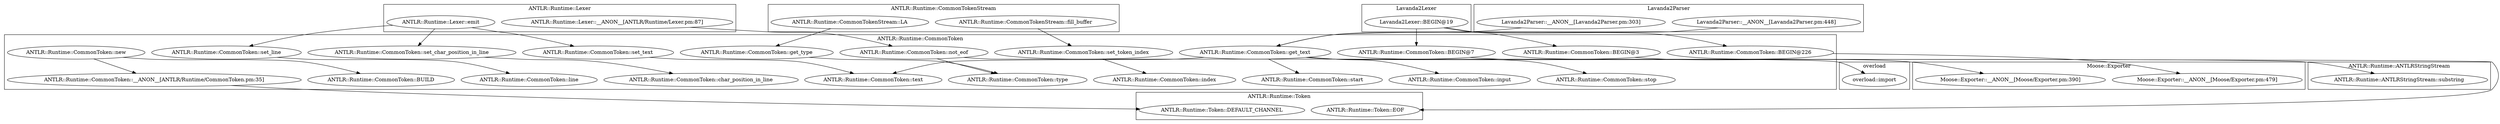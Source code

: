 digraph {
graph [overlap=false]
subgraph cluster_Moose_Exporter {
	label="Moose::Exporter";
	"Moose::Exporter::__ANON__[Moose/Exporter.pm:479]";
	"Moose::Exporter::__ANON__[Moose/Exporter.pm:390]";
}
subgraph cluster_ANTLR_Runtime_Lexer {
	label="ANTLR::Runtime::Lexer";
	"ANTLR::Runtime::Lexer::__ANON__[ANTLR/Runtime/Lexer.pm:87]";
	"ANTLR::Runtime::Lexer::emit";
}
subgraph cluster_ANTLR_Runtime_Token {
	label="ANTLR::Runtime::Token";
	"ANTLR::Runtime::Token::EOF";
	"ANTLR::Runtime::Token::DEFAULT_CHANNEL";
}
subgraph cluster_ANTLR_Runtime_CommonToken {
	label="ANTLR::Runtime::CommonToken";
	"ANTLR::Runtime::CommonToken::start";
	"ANTLR::Runtime::CommonToken::set_text";
	"ANTLR::Runtime::CommonToken::input";
	"ANTLR::Runtime::CommonToken::line";
	"ANTLR::Runtime::CommonToken::text";
	"ANTLR::Runtime::CommonToken::stop";
	"ANTLR::Runtime::CommonToken::get_type";
	"ANTLR::Runtime::CommonToken::type";
	"ANTLR::Runtime::CommonToken::set_char_position_in_line";
	"ANTLR::Runtime::CommonToken::BEGIN@7";
	"ANTLR::Runtime::CommonToken::BEGIN@226";
	"ANTLR::Runtime::CommonToken::set_line";
	"ANTLR::Runtime::CommonToken::index";
	"ANTLR::Runtime::CommonToken::char_position_in_line";
	"ANTLR::Runtime::CommonToken::BUILD";
	"ANTLR::Runtime::CommonToken::new";
	"ANTLR::Runtime::CommonToken::__ANON__[ANTLR/Runtime/CommonToken.pm:35]";
	"ANTLR::Runtime::CommonToken::set_token_index";
	"ANTLR::Runtime::CommonToken::get_text";
	"ANTLR::Runtime::CommonToken::BEGIN@3";
	"ANTLR::Runtime::CommonToken::not_eof";
}
subgraph cluster_overload {
	label="overload";
	"overload::import";
}
subgraph cluster_ANTLR_Runtime_CommonTokenStream {
	label="ANTLR::Runtime::CommonTokenStream";
	"ANTLR::Runtime::CommonTokenStream::fill_buffer";
	"ANTLR::Runtime::CommonTokenStream::LA";
}
subgraph cluster_Lavanda2Lexer {
	label="Lavanda2Lexer";
	"Lavanda2Lexer::BEGIN@19";
}
subgraph cluster_ANTLR_Runtime_ANTLRStringStream {
	label="ANTLR::Runtime::ANTLRStringStream";
	"ANTLR::Runtime::ANTLRStringStream::substring";
}
subgraph cluster_Lavanda2Parser {
	label="Lavanda2Parser";
	"Lavanda2Parser::__ANON__[Lavanda2Parser.pm:448]";
	"Lavanda2Parser::__ANON__[Lavanda2Parser.pm:303]";
}
"ANTLR::Runtime::CommonToken::get_text" -> "ANTLR::Runtime::CommonToken::start";
"ANTLR::Runtime::CommonToken::BEGIN@226" -> "Moose::Exporter::__ANON__[Moose/Exporter.pm:479]";
"ANTLR::Runtime::CommonToken::get_type" -> "ANTLR::Runtime::CommonToken::type";
"ANTLR::Runtime::CommonToken::not_eof" -> "ANTLR::Runtime::CommonToken::type";
"ANTLR::Runtime::Lexer::emit" -> "ANTLR::Runtime::CommonToken::set_text";
"ANTLR::Runtime::CommonToken::__ANON__[ANTLR/Runtime/CommonToken.pm:35]" -> "ANTLR::Runtime::Token::DEFAULT_CHANNEL";
"ANTLR::Runtime::CommonTokenStream::fill_buffer" -> "ANTLR::Runtime::CommonToken::set_token_index";
"ANTLR::Runtime::CommonToken::set_text" -> "ANTLR::Runtime::CommonToken::text";
"ANTLR::Runtime::CommonToken::get_text" -> "ANTLR::Runtime::CommonToken::text";
"ANTLR::Runtime::CommonToken::get_text" -> "ANTLR::Runtime::CommonToken::stop";
"ANTLR::Runtime::CommonToken::new" -> "ANTLR::Runtime::CommonToken::BUILD";
"ANTLR::Runtime::CommonToken::not_eof" -> "ANTLR::Runtime::Token::EOF";
"ANTLR::Runtime::CommonToken::new" -> "ANTLR::Runtime::CommonToken::__ANON__[ANTLR/Runtime/CommonToken.pm:35]";
"Lavanda2Parser::__ANON__[Lavanda2Parser.pm:448]" -> "ANTLR::Runtime::CommonToken::get_text";
"Lavanda2Parser::__ANON__[Lavanda2Parser.pm:303]" -> "ANTLR::Runtime::CommonToken::get_text";
"Lavanda2Lexer::BEGIN@19" -> "ANTLR::Runtime::CommonToken::BEGIN@226";
"ANTLR::Runtime::Lexer::emit" -> "ANTLR::Runtime::CommonToken::set_line";
"ANTLR::Runtime::CommonToken::BEGIN@7" -> "overload::import";
"ANTLR::Runtime::CommonToken::set_char_position_in_line" -> "ANTLR::Runtime::CommonToken::char_position_in_line";
"ANTLR::Runtime::CommonToken::get_text" -> "ANTLR::Runtime::ANTLRStringStream::substring";
"ANTLR::Runtime::CommonToken::set_token_index" -> "ANTLR::Runtime::CommonToken::index";
"ANTLR::Runtime::CommonToken::set_line" -> "ANTLR::Runtime::CommonToken::line";
"Lavanda2Lexer::BEGIN@19" -> "ANTLR::Runtime::CommonToken::BEGIN@7";
"ANTLR::Runtime::Lexer::__ANON__[ANTLR/Runtime/Lexer.pm:87]" -> "ANTLR::Runtime::CommonToken::not_eof";
"ANTLR::Runtime::CommonToken::get_text" -> "ANTLR::Runtime::CommonToken::input";
"ANTLR::Runtime::CommonTokenStream::LA" -> "ANTLR::Runtime::CommonToken::get_type";
"ANTLR::Runtime::CommonToken::BEGIN@3" -> "Moose::Exporter::__ANON__[Moose/Exporter.pm:390]";
"ANTLR::Runtime::Lexer::emit" -> "ANTLR::Runtime::CommonToken::set_char_position_in_line";
"Lavanda2Lexer::BEGIN@19" -> "ANTLR::Runtime::CommonToken::BEGIN@3";
}
